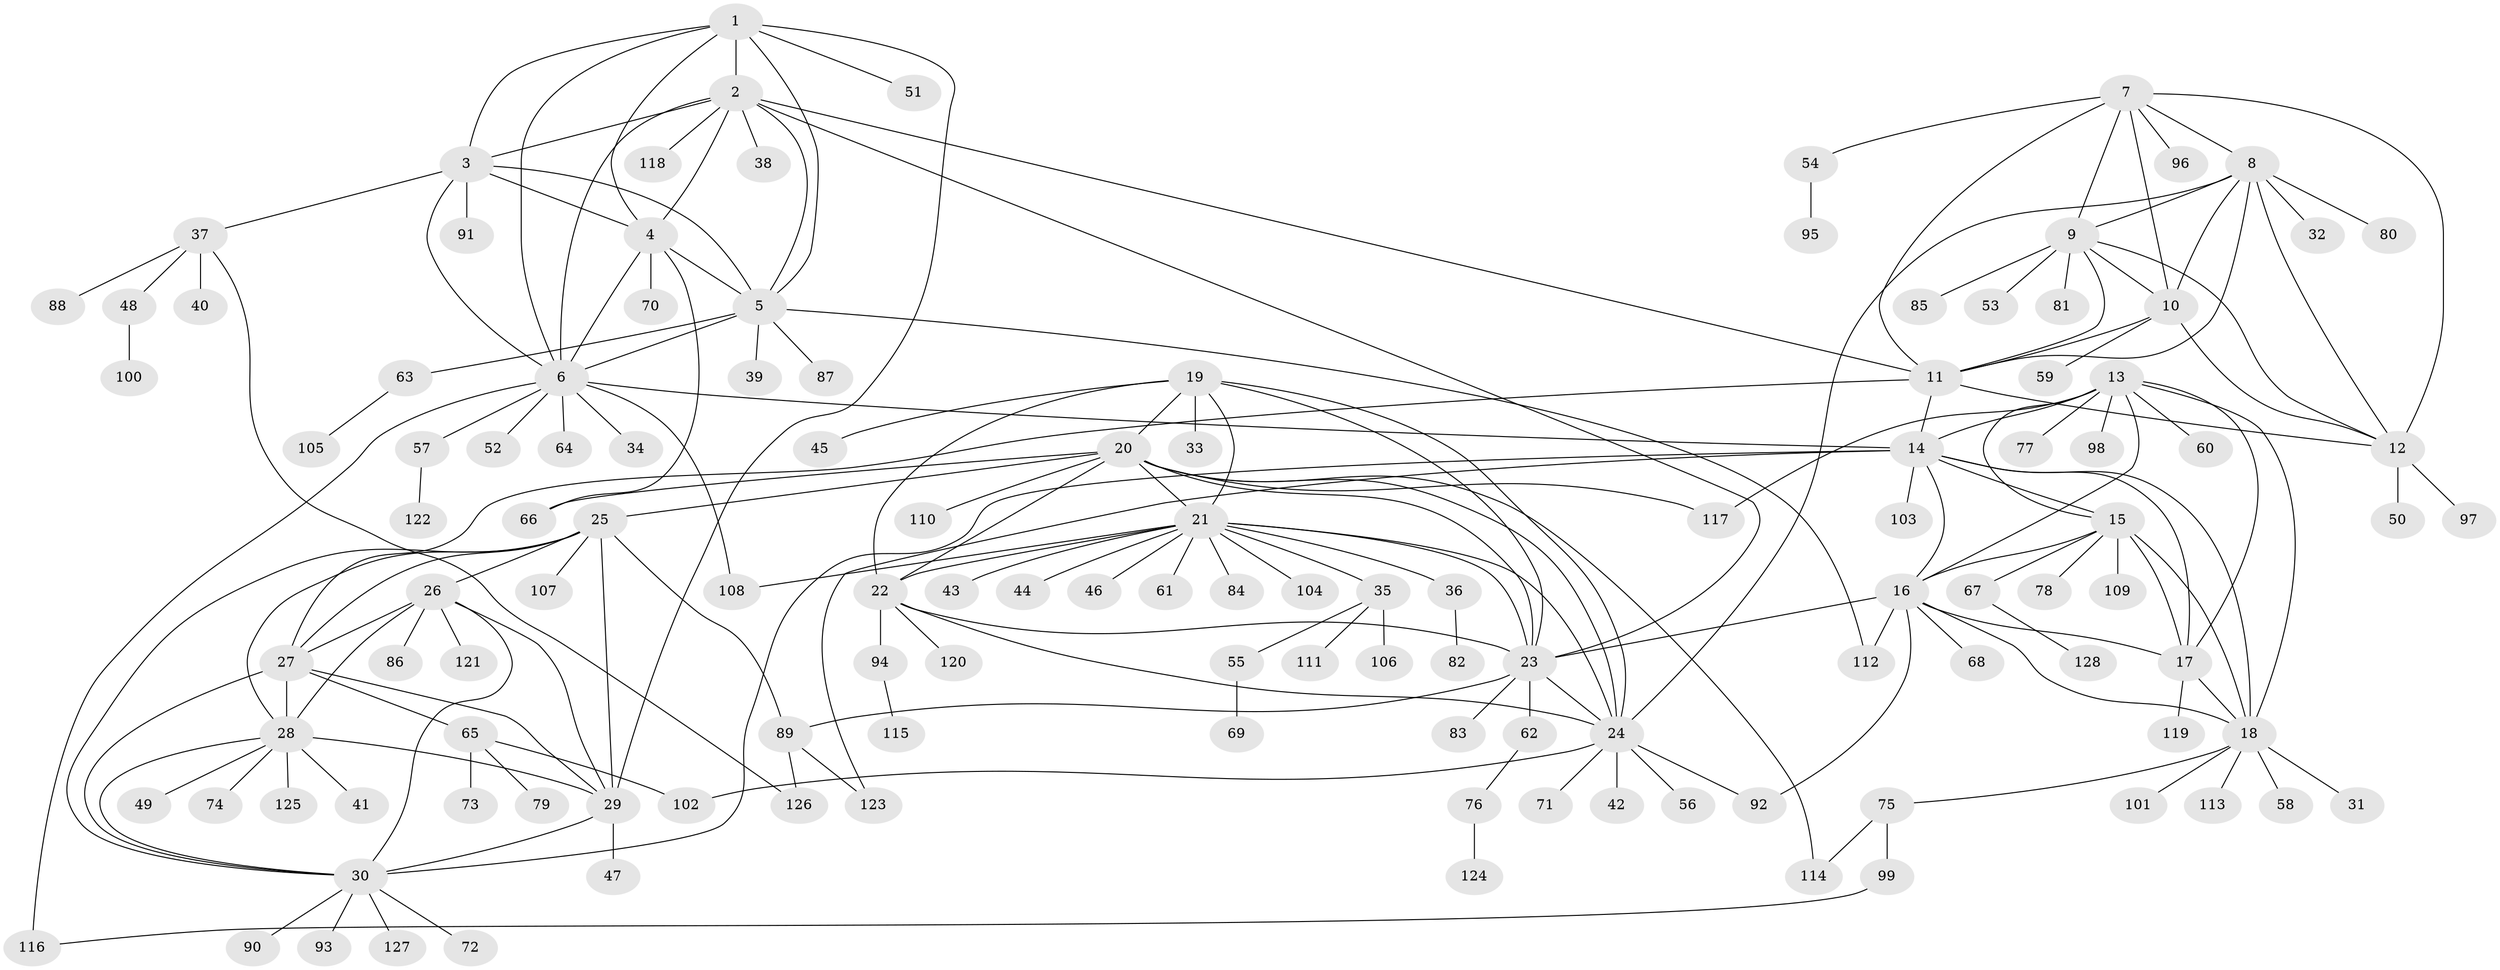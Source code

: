 // Generated by graph-tools (version 1.1) at 2025/02/03/09/25 03:02:50]
// undirected, 128 vertices, 194 edges
graph export_dot {
graph [start="1"]
  node [color=gray90,style=filled];
  1;
  2;
  3;
  4;
  5;
  6;
  7;
  8;
  9;
  10;
  11;
  12;
  13;
  14;
  15;
  16;
  17;
  18;
  19;
  20;
  21;
  22;
  23;
  24;
  25;
  26;
  27;
  28;
  29;
  30;
  31;
  32;
  33;
  34;
  35;
  36;
  37;
  38;
  39;
  40;
  41;
  42;
  43;
  44;
  45;
  46;
  47;
  48;
  49;
  50;
  51;
  52;
  53;
  54;
  55;
  56;
  57;
  58;
  59;
  60;
  61;
  62;
  63;
  64;
  65;
  66;
  67;
  68;
  69;
  70;
  71;
  72;
  73;
  74;
  75;
  76;
  77;
  78;
  79;
  80;
  81;
  82;
  83;
  84;
  85;
  86;
  87;
  88;
  89;
  90;
  91;
  92;
  93;
  94;
  95;
  96;
  97;
  98;
  99;
  100;
  101;
  102;
  103;
  104;
  105;
  106;
  107;
  108;
  109;
  110;
  111;
  112;
  113;
  114;
  115;
  116;
  117;
  118;
  119;
  120;
  121;
  122;
  123;
  124;
  125;
  126;
  127;
  128;
  1 -- 2;
  1 -- 3;
  1 -- 4;
  1 -- 5;
  1 -- 6;
  1 -- 29;
  1 -- 51;
  2 -- 3;
  2 -- 4;
  2 -- 5;
  2 -- 6;
  2 -- 11;
  2 -- 23;
  2 -- 38;
  2 -- 118;
  3 -- 4;
  3 -- 5;
  3 -- 6;
  3 -- 37;
  3 -- 91;
  4 -- 5;
  4 -- 6;
  4 -- 66;
  4 -- 70;
  5 -- 6;
  5 -- 39;
  5 -- 63;
  5 -- 87;
  5 -- 112;
  6 -- 14;
  6 -- 34;
  6 -- 52;
  6 -- 57;
  6 -- 64;
  6 -- 108;
  6 -- 116;
  7 -- 8;
  7 -- 9;
  7 -- 10;
  7 -- 11;
  7 -- 12;
  7 -- 54;
  7 -- 96;
  8 -- 9;
  8 -- 10;
  8 -- 11;
  8 -- 12;
  8 -- 24;
  8 -- 32;
  8 -- 80;
  9 -- 10;
  9 -- 11;
  9 -- 12;
  9 -- 53;
  9 -- 81;
  9 -- 85;
  10 -- 11;
  10 -- 12;
  10 -- 59;
  11 -- 12;
  11 -- 14;
  11 -- 27;
  12 -- 50;
  12 -- 97;
  13 -- 14;
  13 -- 15;
  13 -- 16;
  13 -- 17;
  13 -- 18;
  13 -- 60;
  13 -- 77;
  13 -- 98;
  13 -- 117;
  14 -- 15;
  14 -- 16;
  14 -- 17;
  14 -- 18;
  14 -- 30;
  14 -- 103;
  14 -- 123;
  15 -- 16;
  15 -- 17;
  15 -- 18;
  15 -- 67;
  15 -- 78;
  15 -- 109;
  16 -- 17;
  16 -- 18;
  16 -- 23;
  16 -- 68;
  16 -- 92;
  16 -- 112;
  17 -- 18;
  17 -- 119;
  18 -- 31;
  18 -- 58;
  18 -- 75;
  18 -- 101;
  18 -- 113;
  19 -- 20;
  19 -- 21;
  19 -- 22;
  19 -- 23;
  19 -- 24;
  19 -- 33;
  19 -- 45;
  20 -- 21;
  20 -- 22;
  20 -- 23;
  20 -- 24;
  20 -- 25;
  20 -- 66;
  20 -- 110;
  20 -- 114;
  20 -- 117;
  21 -- 22;
  21 -- 23;
  21 -- 24;
  21 -- 35;
  21 -- 36;
  21 -- 43;
  21 -- 44;
  21 -- 46;
  21 -- 61;
  21 -- 84;
  21 -- 104;
  21 -- 108;
  22 -- 23;
  22 -- 24;
  22 -- 94;
  22 -- 120;
  23 -- 24;
  23 -- 62;
  23 -- 83;
  23 -- 89;
  24 -- 42;
  24 -- 56;
  24 -- 71;
  24 -- 92;
  24 -- 102;
  25 -- 26;
  25 -- 27;
  25 -- 28;
  25 -- 29;
  25 -- 30;
  25 -- 89;
  25 -- 107;
  26 -- 27;
  26 -- 28;
  26 -- 29;
  26 -- 30;
  26 -- 86;
  26 -- 121;
  27 -- 28;
  27 -- 29;
  27 -- 30;
  27 -- 65;
  28 -- 29;
  28 -- 30;
  28 -- 41;
  28 -- 49;
  28 -- 74;
  28 -- 125;
  29 -- 30;
  29 -- 47;
  30 -- 72;
  30 -- 90;
  30 -- 93;
  30 -- 127;
  35 -- 55;
  35 -- 106;
  35 -- 111;
  36 -- 82;
  37 -- 40;
  37 -- 48;
  37 -- 88;
  37 -- 126;
  48 -- 100;
  54 -- 95;
  55 -- 69;
  57 -- 122;
  62 -- 76;
  63 -- 105;
  65 -- 73;
  65 -- 79;
  65 -- 102;
  67 -- 128;
  75 -- 99;
  75 -- 114;
  76 -- 124;
  89 -- 123;
  89 -- 126;
  94 -- 115;
  99 -- 116;
}
